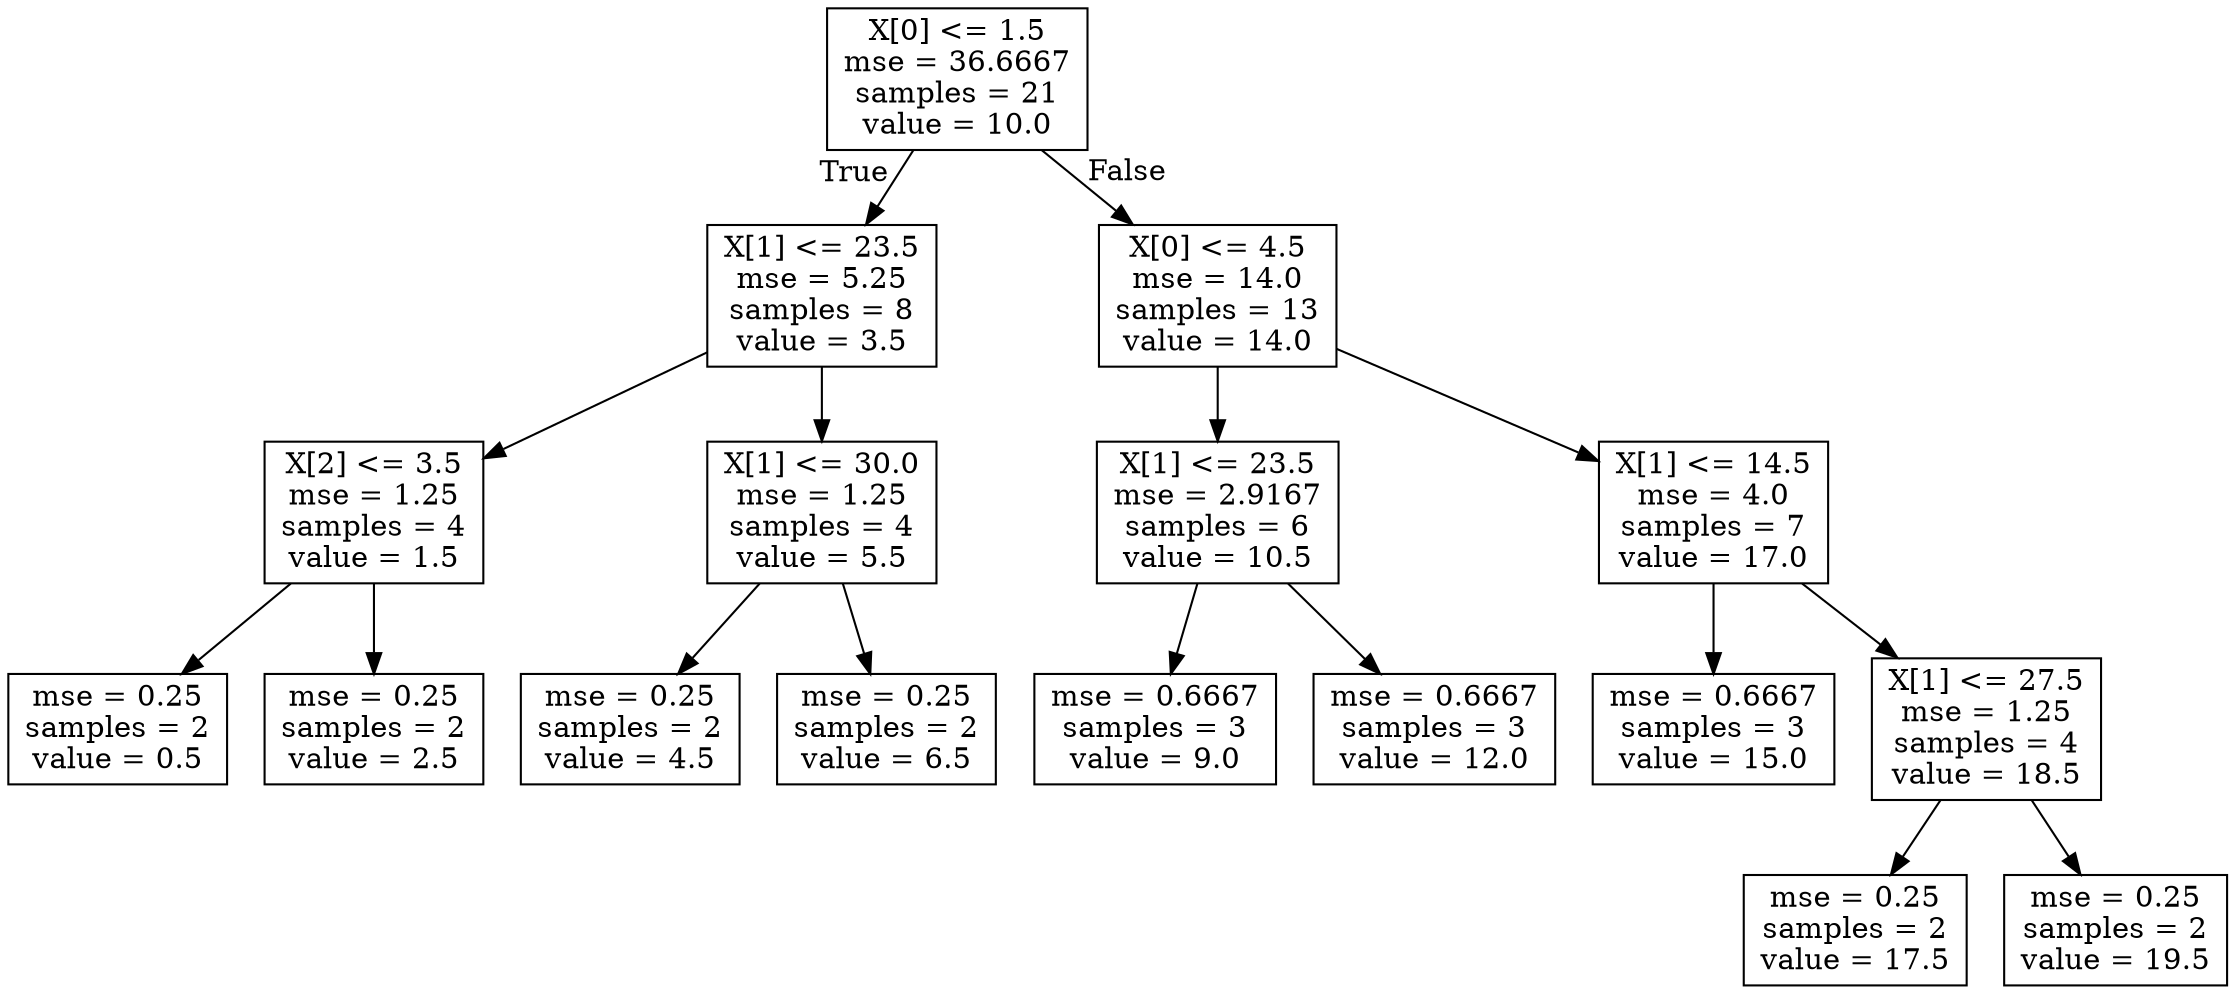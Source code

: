 digraph Tree {
node [shape=box] ;
0 [label="X[0] <= 1.5\nmse = 36.6667\nsamples = 21\nvalue = 10.0"] ;
1 [label="X[1] <= 23.5\nmse = 5.25\nsamples = 8\nvalue = 3.5"] ;
0 -> 1 [labeldistance=2.5, labelangle=45, headlabel="True"] ;
2 [label="X[2] <= 3.5\nmse = 1.25\nsamples = 4\nvalue = 1.5"] ;
1 -> 2 ;
3 [label="mse = 0.25\nsamples = 2\nvalue = 0.5"] ;
2 -> 3 ;
4 [label="mse = 0.25\nsamples = 2\nvalue = 2.5"] ;
2 -> 4 ;
5 [label="X[1] <= 30.0\nmse = 1.25\nsamples = 4\nvalue = 5.5"] ;
1 -> 5 ;
6 [label="mse = 0.25\nsamples = 2\nvalue = 4.5"] ;
5 -> 6 ;
7 [label="mse = 0.25\nsamples = 2\nvalue = 6.5"] ;
5 -> 7 ;
8 [label="X[0] <= 4.5\nmse = 14.0\nsamples = 13\nvalue = 14.0"] ;
0 -> 8 [labeldistance=2.5, labelangle=-45, headlabel="False"] ;
9 [label="X[1] <= 23.5\nmse = 2.9167\nsamples = 6\nvalue = 10.5"] ;
8 -> 9 ;
10 [label="mse = 0.6667\nsamples = 3\nvalue = 9.0"] ;
9 -> 10 ;
11 [label="mse = 0.6667\nsamples = 3\nvalue = 12.0"] ;
9 -> 11 ;
12 [label="X[1] <= 14.5\nmse = 4.0\nsamples = 7\nvalue = 17.0"] ;
8 -> 12 ;
13 [label="mse = 0.6667\nsamples = 3\nvalue = 15.0"] ;
12 -> 13 ;
14 [label="X[1] <= 27.5\nmse = 1.25\nsamples = 4\nvalue = 18.5"] ;
12 -> 14 ;
15 [label="mse = 0.25\nsamples = 2\nvalue = 17.5"] ;
14 -> 15 ;
16 [label="mse = 0.25\nsamples = 2\nvalue = 19.5"] ;
14 -> 16 ;
}